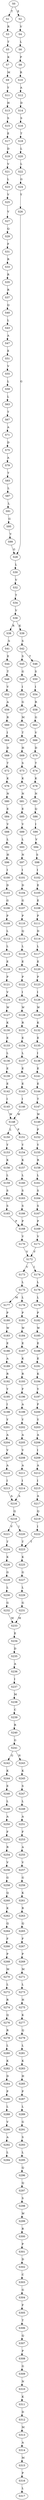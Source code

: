 strict digraph  {
	S0 -> S1 [ label = T ];
	S0 -> S2 [ label = E ];
	S1 -> S3 [ label = R ];
	S2 -> S4 [ label = V ];
	S3 -> S5 [ label = T ];
	S4 -> S6 [ label = L ];
	S5 -> S7 [ label = K ];
	S6 -> S8 [ label = P ];
	S7 -> S9 [ label = M ];
	S8 -> S10 [ label = R ];
	S9 -> S11 [ label = Y ];
	S10 -> S12 [ label = A ];
	S11 -> S13 [ label = H ];
	S12 -> S14 [ label = D ];
	S13 -> S15 [ label = S ];
	S14 -> S16 [ label = S ];
	S15 -> S17 [ label = E ];
	S16 -> S18 [ label = T ];
	S17 -> S19 [ label = D ];
	S18 -> S20 [ label = L ];
	S19 -> S21 [ label = V ];
	S20 -> S22 [ label = L ];
	S21 -> S23 [ label = L ];
	S22 -> S24 [ label = G ];
	S23 -> S25 [ label = V ];
	S24 -> S26 [ label = Y ];
	S25 -> S27 [ label = V ];
	S26 -> S28 [ label = G ];
	S27 -> S29 [ label = Q ];
	S28 -> S30 [ label = L ];
	S29 -> S31 [ label = F ];
	S30 -> S32 [ label = V ];
	S31 -> S33 [ label = R ];
	S32 -> S34 [ label = T ];
	S33 -> S35 [ label = R ];
	S34 -> S36 [ label = V ];
	S35 -> S37 [ label = R ];
	S36 -> S38 [ label = R ];
	S36 -> S39 [ label = K ];
	S37 -> S40 [ label = Q ];
	S38 -> S41 [ label = S ];
	S39 -> S42 [ label = S ];
	S40 -> S43 [ label = L ];
	S41 -> S44 [ label = E ];
	S42 -> S45 [ label = S ];
	S42 -> S46 [ label = T ];
	S43 -> S47 [ label = A ];
	S44 -> S48 [ label = T ];
	S45 -> S49 [ label = G ];
	S46 -> S50 [ label = S ];
	S47 -> S51 [ label = E ];
	S48 -> S52 [ label = V ];
	S49 -> S53 [ label = I ];
	S50 -> S54 [ label = I ];
	S51 -> S55 [ label = V ];
	S52 -> S56 [ label = A ];
	S53 -> S57 [ label = G ];
	S54 -> S58 [ label = R ];
	S55 -> S59 [ label = L ];
	S56 -> S60 [ label = R ];
	S57 -> S61 [ label = M ];
	S58 -> S62 [ label = G ];
	S59 -> S63 [ label = L ];
	S60 -> S64 [ label = I ];
	S61 -> S65 [ label = T ];
	S62 -> S66 [ label = V ];
	S63 -> S67 [ label = T ];
	S64 -> S68 [ label = D ];
	S65 -> S69 [ label = H ];
	S66 -> S70 [ label = D ];
	S67 -> S71 [ label = A ];
	S68 -> S72 [ label = T ];
	S69 -> S73 [ label = S ];
	S70 -> S74 [ label = T ];
	S71 -> S75 [ label = D ];
	S72 -> S76 [ label = K ];
	S73 -> S77 [ label = K ];
	S74 -> S78 [ label = K ];
	S75 -> S79 [ label = A ];
	S76 -> S80 [ label = N ];
	S77 -> S81 [ label = N ];
	S78 -> S82 [ label = N ];
	S79 -> S83 [ label = T ];
	S80 -> S84 [ label = E ];
	S81 -> S85 [ label = E ];
	S82 -> S86 [ label = Q ];
	S83 -> S87 [ label = L ];
	S84 -> S88 [ label = V ];
	S85 -> S89 [ label = V ];
	S86 -> S90 [ label = I ];
	S87 -> S91 [ label = L ];
	S88 -> S92 [ label = L ];
	S89 -> S93 [ label = L ];
	S90 -> S94 [ label = V ];
	S91 -> S95 [ label = G ];
	S92 -> S96 [ label = H ];
	S93 -> S97 [ label = N ];
	S94 -> S98 [ label = S ];
	S95 -> S99 [ label = Y ];
	S96 -> S100 [ label = I ];
	S97 -> S101 [ label = I ];
	S98 -> S102 [ label = I ];
	S99 -> S28 [ label = G ];
	S100 -> S103 [ label = D ];
	S101 -> S104 [ label = D ];
	S102 -> S105 [ label = E ];
	S103 -> S106 [ label = G ];
	S104 -> S107 [ label = G ];
	S105 -> S108 [ label = E ];
	S106 -> S109 [ label = P ];
	S107 -> S110 [ label = P ];
	S108 -> S111 [ label = P ];
	S109 -> S112 [ label = L ];
	S110 -> S113 [ label = Q ];
	S111 -> S114 [ label = D ];
	S112 -> S115 [ label = L ];
	S113 -> S116 [ label = L ];
	S114 -> S117 [ label = L ];
	S115 -> S118 [ label = E ];
	S116 -> S119 [ label = E ];
	S117 -> S120 [ label = E ];
	S118 -> S121 [ label = P ];
	S119 -> S122 [ label = P ];
	S120 -> S123 [ label = P ];
	S121 -> S124 [ label = V ];
	S122 -> S125 [ label = I ];
	S123 -> S126 [ label = I ];
	S124 -> S127 [ label = W ];
	S125 -> S128 [ label = W ];
	S126 -> S129 [ label = W ];
	S127 -> S130 [ label = K ];
	S128 -> S131 [ label = R ];
	S129 -> S132 [ label = K ];
	S130 -> S133 [ label = E ];
	S131 -> S134 [ label = E ];
	S132 -> S135 [ label = E ];
	S133 -> S136 [ label = L ];
	S134 -> S137 [ label = L ];
	S135 -> S138 [ label = I ];
	S136 -> S139 [ label = E ];
	S137 -> S140 [ label = E ];
	S138 -> S141 [ label = E ];
	S139 -> S142 [ label = E ];
	S140 -> S143 [ label = E ];
	S141 -> S144 [ label = E ];
	S142 -> S145 [ label = I ];
	S143 -> S146 [ label = I ];
	S144 -> S147 [ label = T ];
	S145 -> S148 [ label = W ];
	S146 -> S148 [ label = W ];
	S147 -> S149 [ label = W ];
	S148 -> S150 [ label = L ];
	S148 -> S151 [ label = P ];
	S149 -> S152 [ label = P ];
	S150 -> S153 [ label = Y ];
	S151 -> S154 [ label = Y ];
	S152 -> S155 [ label = Y ];
	S153 -> S156 [ label = K ];
	S154 -> S157 [ label = K ];
	S155 -> S158 [ label = R ];
	S156 -> S159 [ label = L ];
	S157 -> S160 [ label = L ];
	S158 -> S161 [ label = L ];
	S159 -> S162 [ label = S ];
	S160 -> S163 [ label = S ];
	S161 -> S164 [ label = S ];
	S162 -> S165 [ label = S ];
	S163 -> S166 [ label = S ];
	S164 -> S167 [ label = S ];
	S165 -> S168 [ label = P ];
	S166 -> S168 [ label = P ];
	S167 -> S169 [ label = P ];
	S168 -> S170 [ label = V ];
	S169 -> S171 [ label = V ];
	S170 -> S172 [ label = V ];
	S171 -> S172 [ label = V ];
	S172 -> S173 [ label = V ];
	S172 -> S174 [ label = I ];
	S173 -> S175 [ label = L ];
	S174 -> S176 [ label = L ];
	S175 -> S177 [ label = M ];
	S175 -> S178 [ label = L ];
	S176 -> S179 [ label = L ];
	S177 -> S180 [ label = P ];
	S178 -> S181 [ label = P ];
	S179 -> S182 [ label = P ];
	S180 -> S183 [ label = W ];
	S181 -> S184 [ label = W ];
	S182 -> S185 [ label = W ];
	S183 -> S186 [ label = E ];
	S184 -> S187 [ label = E ];
	S185 -> S188 [ label = E ];
	S186 -> S189 [ label = A ];
	S187 -> S190 [ label = K ];
	S188 -> S191 [ label = E ];
	S189 -> S192 [ label = R ];
	S190 -> S193 [ label = R ];
	S191 -> S194 [ label = K ];
	S192 -> S195 [ label = Y ];
	S193 -> S196 [ label = F ];
	S194 -> S197 [ label = Y ];
	S195 -> S198 [ label = I ];
	S196 -> S199 [ label = A ];
	S197 -> S200 [ label = F ];
	S198 -> S201 [ label = Y ];
	S199 -> S202 [ label = Y ];
	S200 -> S203 [ label = Y ];
	S201 -> S204 [ label = A ];
	S202 -> S205 [ label = A ];
	S203 -> S206 [ label = A ];
	S204 -> S207 [ label = V ];
	S205 -> S208 [ label = V ];
	S206 -> S209 [ label = I ];
	S207 -> S210 [ label = A ];
	S208 -> S211 [ label = A ];
	S209 -> S212 [ label = A ];
	S210 -> S213 [ label = I ];
	S211 -> S214 [ label = I ];
	S212 -> S215 [ label = I ];
	S213 -> S216 [ label = A ];
	S214 -> S216 [ label = A ];
	S215 -> S217 [ label = A ];
	S216 -> S218 [ label = Q ];
	S217 -> S219 [ label = Q ];
	S218 -> S220 [ label = I ];
	S218 -> S221 [ label = V ];
	S219 -> S222 [ label = I ];
	S220 -> S223 [ label = T ];
	S221 -> S224 [ label = T ];
	S222 -> S223 [ label = T ];
	S223 -> S225 [ label = K ];
	S224 -> S226 [ label = K ];
	S225 -> S227 [ label = G ];
	S226 -> S228 [ label = G ];
	S227 -> S229 [ label = L ];
	S228 -> S230 [ label = L ];
	S229 -> S231 [ label = G ];
	S230 -> S232 [ label = G ];
	S231 -> S233 [ label = M ];
	S232 -> S233 [ label = M ];
	S233 -> S234 [ label = E ];
	S234 -> S235 [ label = D ];
	S235 -> S236 [ label = A ];
	S236 -> S237 [ label = I ];
	S237 -> S238 [ label = M ];
	S238 -> S239 [ label = C ];
	S239 -> S240 [ label = R ];
	S240 -> S241 [ label = G ];
	S241 -> S242 [ label = G ];
	S241 -> S243 [ label = N ];
	S242 -> S244 [ label = K ];
	S243 -> S245 [ label = K ];
	S244 -> S246 [ label = E ];
	S245 -> S247 [ label = S ];
	S246 -> S248 [ label = L ];
	S247 -> S249 [ label = L ];
	S248 -> S250 [ label = A ];
	S249 -> S251 [ label = A ];
	S250 -> S252 [ label = F ];
	S251 -> S253 [ label = F ];
	S252 -> S254 [ label = R ];
	S253 -> S255 [ label = A ];
	S254 -> S256 [ label = V ];
	S255 -> S257 [ label = V ];
	S256 -> S258 [ label = G ];
	S257 -> S259 [ label = G ];
	S258 -> S260 [ label = Q ];
	S259 -> S261 [ label = K ];
	S260 -> S262 [ label = K ];
	S261 -> S263 [ label = R ];
	S262 -> S264 [ label = Q ];
	S263 -> S265 [ label = Q ];
	S264 -> S266 [ label = F ];
	S265 -> S267 [ label = F ];
	S266 -> S268 [ label = P ];
	S267 -> S269 [ label = P ];
	S268 -> S270 [ label = M ];
	S269 -> S271 [ label = M ];
	S270 -> S272 [ label = L ];
	S271 -> S273 [ label = L ];
	S272 -> S274 [ label = R ];
	S273 -> S275 [ label = H ];
	S274 -> S276 [ label = Q ];
	S275 -> S277 [ label = K ];
	S276 -> S278 [ label = R ];
	S277 -> S279 [ label = Q ];
	S278 -> S280 [ label = L ];
	S279 -> S281 [ label = L ];
	S280 -> S282 [ label = K ];
	S281 -> S283 [ label = K ];
	S282 -> S284 [ label = D ];
	S283 -> S285 [ label = H ];
	S284 -> S286 [ label = P ];
	S285 -> S287 [ label = P ];
	S286 -> S288 [ label = L ];
	S287 -> S289 [ label = L ];
	S288 -> S290 [ label = V ];
	S289 -> S291 [ label = G ];
	S290 -> S292 [ label = A ];
	S291 -> S293 [ label = S ];
	S292 -> S294 [ label = L ];
	S293 -> S295 [ label = L ];
	S295 -> S296 [ label = Q ];
	S296 -> S297 [ label = Q ];
	S297 -> S298 [ label = S ];
	S298 -> S299 [ label = W ];
	S299 -> S300 [ label = R ];
	S300 -> S301 [ label = P ];
	S301 -> S302 [ label = D ];
	S302 -> S303 [ label = C ];
	S303 -> S304 [ label = G ];
	S304 -> S305 [ label = F ];
	S305 -> S306 [ label = T ];
	S306 -> S307 [ label = Q ];
	S307 -> S308 [ label = P ];
	S308 -> S309 [ label = G ];
	S309 -> S310 [ label = N ];
	S310 -> S311 [ label = K ];
	S311 -> S312 [ label = D ];
	S312 -> S313 [ label = M ];
	S313 -> S314 [ label = A ];
	S314 -> S315 [ label = M ];
	S315 -> S316 [ label = P ];
	S316 -> S317 [ label = L ];
}
